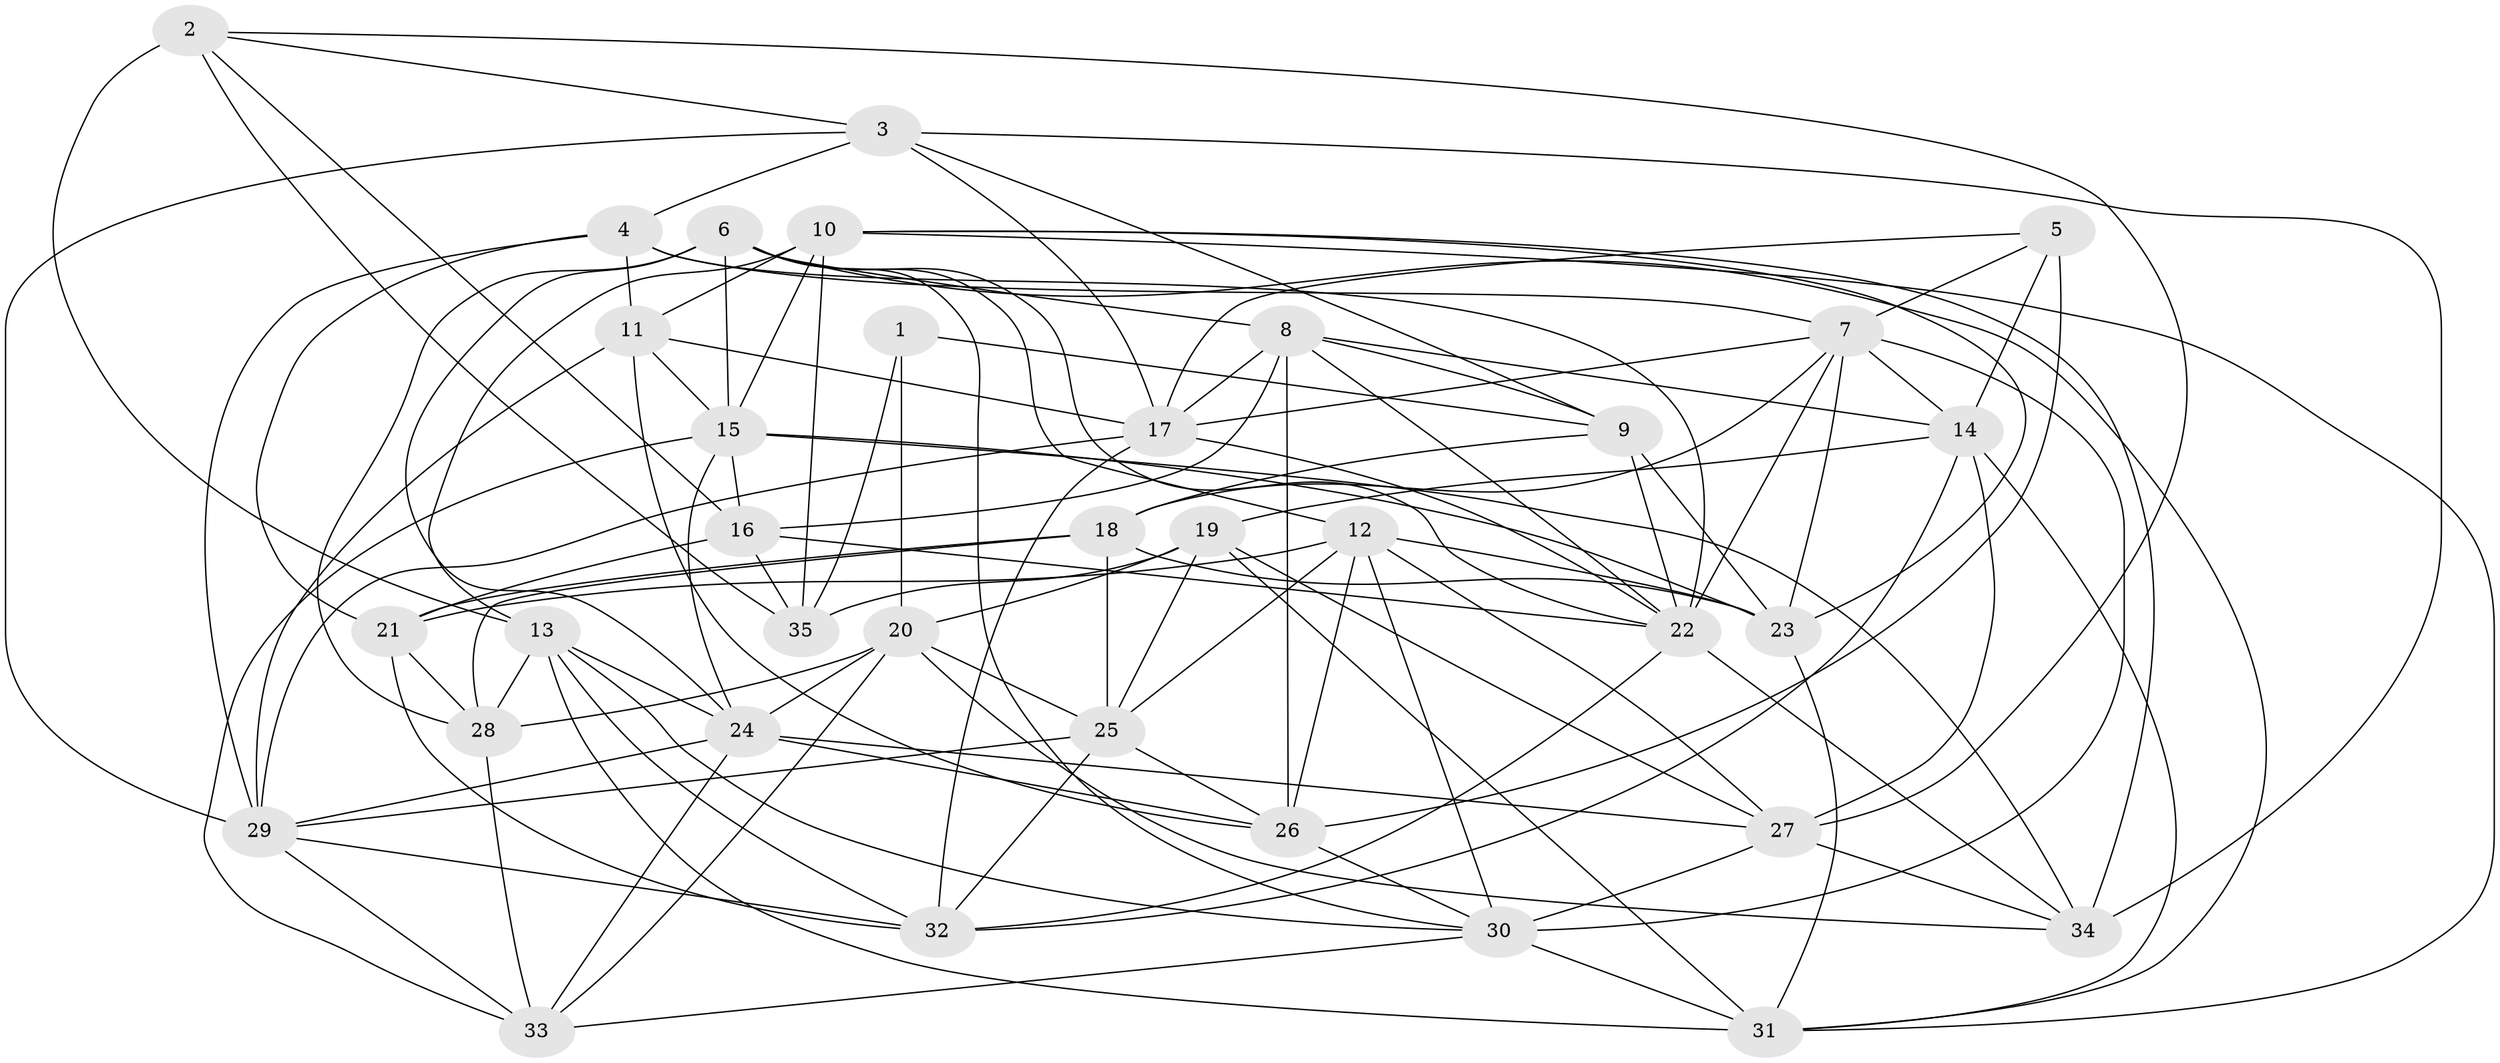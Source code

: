 // original degree distribution, {4: 1.0}
// Generated by graph-tools (version 1.1) at 2025/38/03/04/25 23:38:04]
// undirected, 35 vertices, 116 edges
graph export_dot {
  node [color=gray90,style=filled];
  1;
  2;
  3;
  4;
  5;
  6;
  7;
  8;
  9;
  10;
  11;
  12;
  13;
  14;
  15;
  16;
  17;
  18;
  19;
  20;
  21;
  22;
  23;
  24;
  25;
  26;
  27;
  28;
  29;
  30;
  31;
  32;
  33;
  34;
  35;
  1 -- 9 [weight=2.0];
  1 -- 20 [weight=1.0];
  1 -- 35 [weight=1.0];
  2 -- 3 [weight=1.0];
  2 -- 13 [weight=1.0];
  2 -- 16 [weight=1.0];
  2 -- 27 [weight=1.0];
  2 -- 35 [weight=2.0];
  3 -- 4 [weight=1.0];
  3 -- 9 [weight=1.0];
  3 -- 17 [weight=1.0];
  3 -- 29 [weight=2.0];
  3 -- 34 [weight=2.0];
  4 -- 7 [weight=1.0];
  4 -- 11 [weight=1.0];
  4 -- 21 [weight=1.0];
  4 -- 22 [weight=2.0];
  4 -- 29 [weight=2.0];
  5 -- 7 [weight=1.0];
  5 -- 14 [weight=1.0];
  5 -- 17 [weight=1.0];
  5 -- 26 [weight=1.0];
  6 -- 8 [weight=1.0];
  6 -- 12 [weight=1.0];
  6 -- 15 [weight=1.0];
  6 -- 22 [weight=1.0];
  6 -- 24 [weight=1.0];
  6 -- 28 [weight=1.0];
  6 -- 30 [weight=1.0];
  6 -- 31 [weight=1.0];
  7 -- 14 [weight=1.0];
  7 -- 17 [weight=1.0];
  7 -- 18 [weight=2.0];
  7 -- 22 [weight=1.0];
  7 -- 23 [weight=2.0];
  7 -- 30 [weight=1.0];
  8 -- 9 [weight=1.0];
  8 -- 14 [weight=1.0];
  8 -- 16 [weight=2.0];
  8 -- 17 [weight=1.0];
  8 -- 22 [weight=1.0];
  8 -- 26 [weight=1.0];
  9 -- 18 [weight=2.0];
  9 -- 22 [weight=1.0];
  9 -- 23 [weight=1.0];
  10 -- 11 [weight=1.0];
  10 -- 13 [weight=2.0];
  10 -- 15 [weight=2.0];
  10 -- 23 [weight=1.0];
  10 -- 31 [weight=1.0];
  10 -- 34 [weight=1.0];
  10 -- 35 [weight=2.0];
  11 -- 15 [weight=1.0];
  11 -- 17 [weight=1.0];
  11 -- 26 [weight=1.0];
  11 -- 29 [weight=1.0];
  12 -- 21 [weight=1.0];
  12 -- 23 [weight=1.0];
  12 -- 25 [weight=1.0];
  12 -- 26 [weight=2.0];
  12 -- 27 [weight=1.0];
  12 -- 30 [weight=1.0];
  13 -- 24 [weight=1.0];
  13 -- 28 [weight=1.0];
  13 -- 30 [weight=1.0];
  13 -- 31 [weight=1.0];
  13 -- 32 [weight=1.0];
  14 -- 19 [weight=1.0];
  14 -- 27 [weight=1.0];
  14 -- 31 [weight=1.0];
  14 -- 32 [weight=2.0];
  15 -- 16 [weight=1.0];
  15 -- 23 [weight=1.0];
  15 -- 24 [weight=2.0];
  15 -- 33 [weight=1.0];
  15 -- 34 [weight=1.0];
  16 -- 21 [weight=1.0];
  16 -- 22 [weight=1.0];
  16 -- 35 [weight=2.0];
  17 -- 22 [weight=1.0];
  17 -- 29 [weight=1.0];
  17 -- 32 [weight=1.0];
  18 -- 21 [weight=1.0];
  18 -- 23 [weight=1.0];
  18 -- 25 [weight=1.0];
  18 -- 28 [weight=1.0];
  19 -- 20 [weight=1.0];
  19 -- 25 [weight=1.0];
  19 -- 27 [weight=1.0];
  19 -- 31 [weight=1.0];
  19 -- 35 [weight=1.0];
  20 -- 24 [weight=1.0];
  20 -- 25 [weight=2.0];
  20 -- 28 [weight=1.0];
  20 -- 33 [weight=2.0];
  20 -- 34 [weight=2.0];
  21 -- 28 [weight=1.0];
  21 -- 32 [weight=1.0];
  22 -- 32 [weight=1.0];
  22 -- 34 [weight=1.0];
  23 -- 31 [weight=1.0];
  24 -- 26 [weight=1.0];
  24 -- 27 [weight=1.0];
  24 -- 29 [weight=1.0];
  24 -- 33 [weight=2.0];
  25 -- 26 [weight=1.0];
  25 -- 29 [weight=1.0];
  25 -- 32 [weight=1.0];
  26 -- 30 [weight=1.0];
  27 -- 30 [weight=2.0];
  27 -- 34 [weight=1.0];
  28 -- 33 [weight=1.0];
  29 -- 32 [weight=1.0];
  29 -- 33 [weight=1.0];
  30 -- 31 [weight=2.0];
  30 -- 33 [weight=1.0];
}
